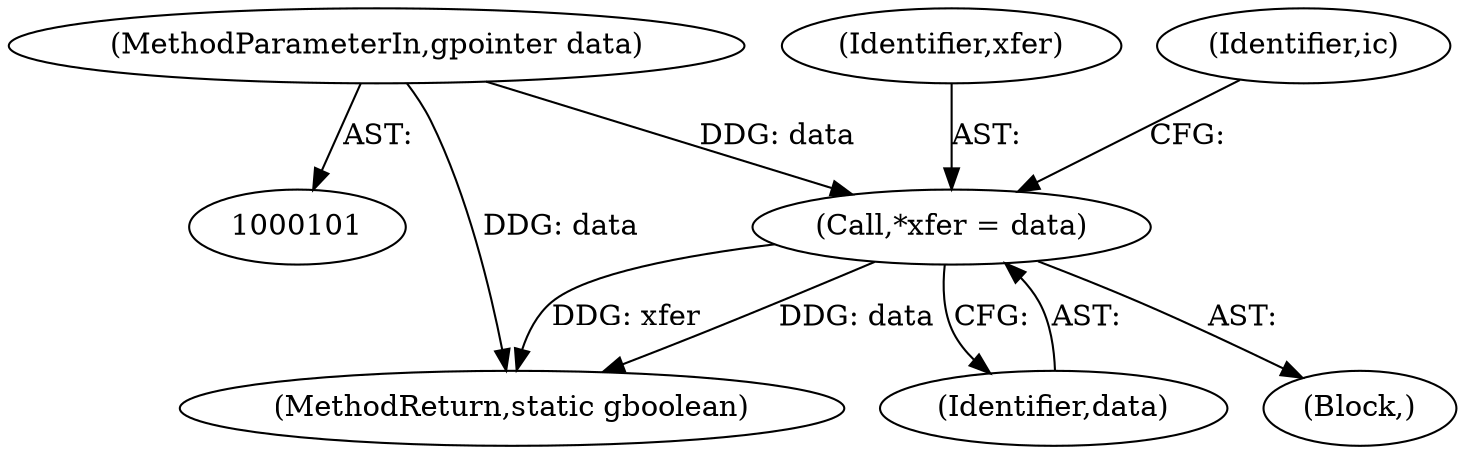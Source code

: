 digraph "0_bitlbee_30d598ce7cd3f136ee9d7097f39fa9818a272441@pointer" {
"1000107" [label="(Call,*xfer = data)"];
"1000102" [label="(MethodParameterIn,gpointer data)"];
"1000108" [label="(Identifier,xfer)"];
"1000105" [label="(Block,)"];
"1000112" [label="(Identifier,ic)"];
"1000203" [label="(MethodReturn,static gboolean)"];
"1000109" [label="(Identifier,data)"];
"1000107" [label="(Call,*xfer = data)"];
"1000102" [label="(MethodParameterIn,gpointer data)"];
"1000107" -> "1000105"  [label="AST: "];
"1000107" -> "1000109"  [label="CFG: "];
"1000108" -> "1000107"  [label="AST: "];
"1000109" -> "1000107"  [label="AST: "];
"1000112" -> "1000107"  [label="CFG: "];
"1000107" -> "1000203"  [label="DDG: xfer"];
"1000107" -> "1000203"  [label="DDG: data"];
"1000102" -> "1000107"  [label="DDG: data"];
"1000102" -> "1000101"  [label="AST: "];
"1000102" -> "1000203"  [label="DDG: data"];
}
